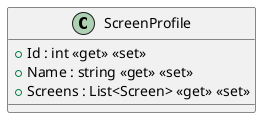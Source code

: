 @startuml
class ScreenProfile {
    + Id : int <<get>> <<set>>
    + Name : string <<get>> <<set>>
    + Screens : List<Screen> <<get>> <<set>>
}
@enduml
